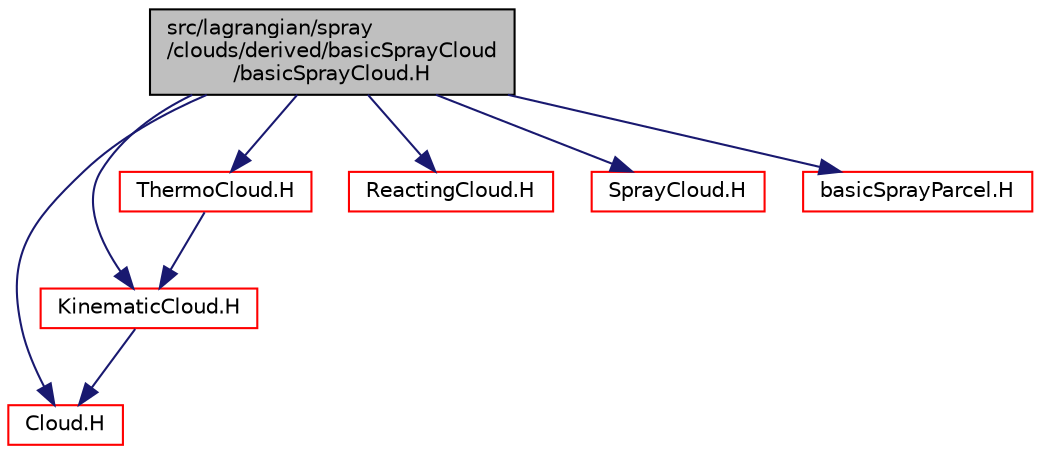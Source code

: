 digraph "src/lagrangian/spray/clouds/derived/basicSprayCloud/basicSprayCloud.H"
{
  bgcolor="transparent";
  edge [fontname="Helvetica",fontsize="10",labelfontname="Helvetica",labelfontsize="10"];
  node [fontname="Helvetica",fontsize="10",shape=record];
  Node1 [label="src/lagrangian/spray\l/clouds/derived/basicSprayCloud\l/basicSprayCloud.H",height=0.2,width=0.4,color="black", fillcolor="grey75", style="filled", fontcolor="black"];
  Node1 -> Node2 [color="midnightblue",fontsize="10",style="solid",fontname="Helvetica"];
  Node2 [label="Cloud.H",height=0.2,width=0.4,color="red",URL="$a06659.html"];
  Node1 -> Node3 [color="midnightblue",fontsize="10",style="solid",fontname="Helvetica"];
  Node3 [label="KinematicCloud.H",height=0.2,width=0.4,color="red",URL="$a06785.html"];
  Node3 -> Node2 [color="midnightblue",fontsize="10",style="solid",fontname="Helvetica"];
  Node1 -> Node4 [color="midnightblue",fontsize="10",style="solid",fontname="Helvetica"];
  Node4 [label="ThermoCloud.H",height=0.2,width=0.4,color="red",URL="$a06797.html"];
  Node4 -> Node3 [color="midnightblue",fontsize="10",style="solid",fontname="Helvetica"];
  Node1 -> Node5 [color="midnightblue",fontsize="10",style="solid",fontname="Helvetica"];
  Node5 [label="ReactingCloud.H",height=0.2,width=0.4,color="red",URL="$a06791.html"];
  Node1 -> Node6 [color="midnightblue",fontsize="10",style="solid",fontname="Helvetica"];
  Node6 [label="SprayCloud.H",height=0.2,width=0.4,color="red",URL="$a07287.html"];
  Node1 -> Node7 [color="midnightblue",fontsize="10",style="solid",fontname="Helvetica"];
  Node7 [label="basicSprayParcel.H",height=0.2,width=0.4,color="red",URL="$a07289.html"];
}
